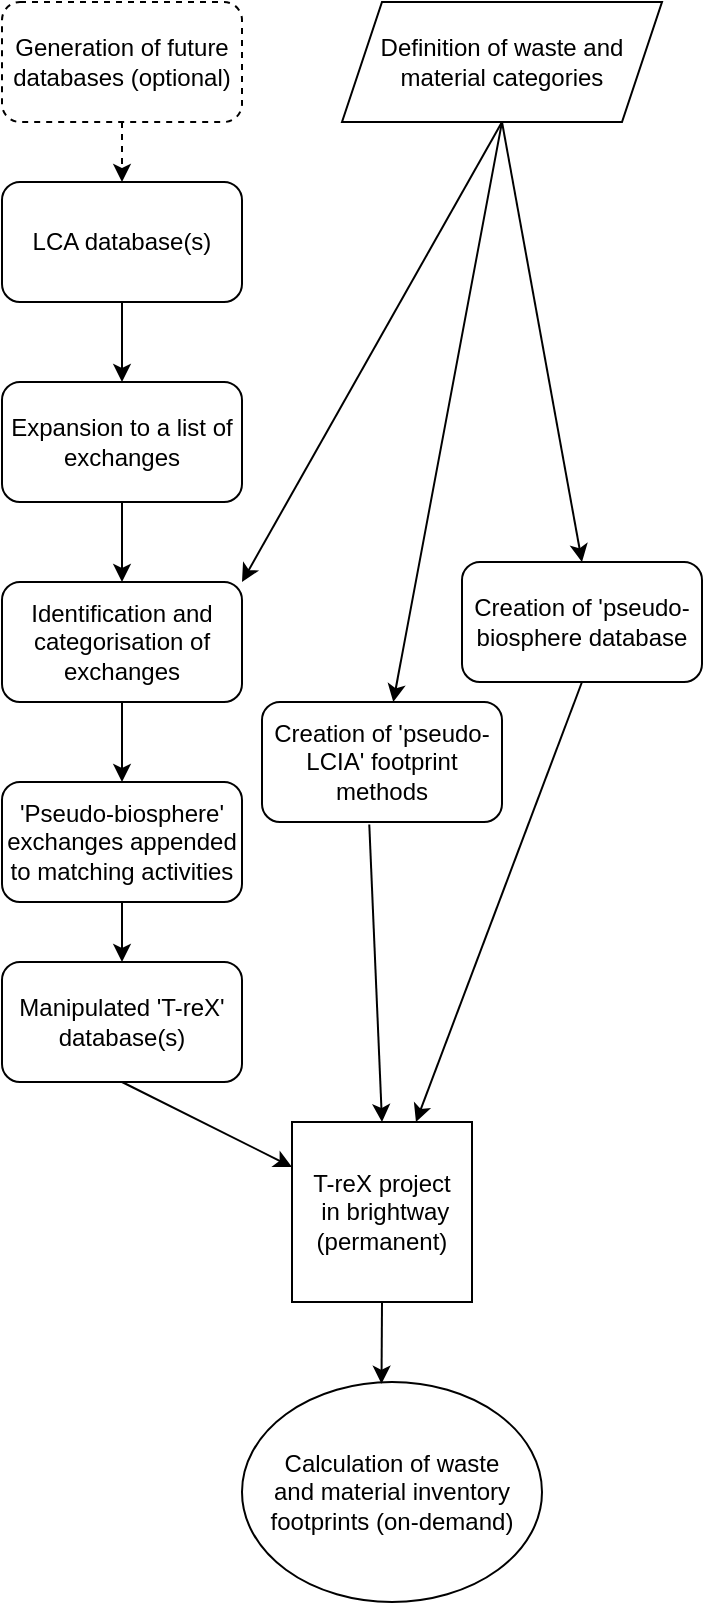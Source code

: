 <mxfile version="20.8.16" type="device"><diagram id="kgpKYQtTHZ0yAKxKKP6v" name="Page-1"><mxGraphModel dx="2625" dy="2130" grid="1" gridSize="10" guides="1" tooltips="1" connect="1" arrows="1" fold="1" page="1" pageScale="1" pageWidth="850" pageHeight="1100" math="0" shadow="0"><root><mxCell id="0"/><mxCell id="1" parent="0"/><mxCell id="K4tut8bEqWFa4FGhCs5Z-3" value="" style="edgeStyle=orthogonalEdgeStyle;rounded=0;orthogonalLoop=1;jettySize=auto;html=1;" edge="1" parent="1" source="K4tut8bEqWFa4FGhCs5Z-1" target="K4tut8bEqWFa4FGhCs5Z-2"><mxGeometry relative="1" as="geometry"/></mxCell><mxCell id="K4tut8bEqWFa4FGhCs5Z-1" value="LCA database(s)" style="rounded=1;whiteSpace=wrap;html=1;" vertex="1" parent="1"><mxGeometry x="-740" y="-940" width="120" height="60" as="geometry"/></mxCell><mxCell id="K4tut8bEqWFa4FGhCs5Z-6" value="" style="edgeStyle=orthogonalEdgeStyle;rounded=0;orthogonalLoop=1;jettySize=auto;html=1;" edge="1" parent="1" source="K4tut8bEqWFa4FGhCs5Z-2" target="K4tut8bEqWFa4FGhCs5Z-5"><mxGeometry relative="1" as="geometry"/></mxCell><mxCell id="K4tut8bEqWFa4FGhCs5Z-2" value="Expansion to a list of exchanges" style="whiteSpace=wrap;html=1;rounded=1;" vertex="1" parent="1"><mxGeometry x="-740" y="-840" width="120" height="60" as="geometry"/></mxCell><mxCell id="K4tut8bEqWFa4FGhCs5Z-10" value="" style="edgeStyle=orthogonalEdgeStyle;rounded=0;orthogonalLoop=1;jettySize=auto;html=1;" edge="1" parent="1" source="K4tut8bEqWFa4FGhCs5Z-5" target="K4tut8bEqWFa4FGhCs5Z-9"><mxGeometry relative="1" as="geometry"/></mxCell><mxCell id="K4tut8bEqWFa4FGhCs5Z-5" value="Identification and categorisation of exchanges" style="whiteSpace=wrap;html=1;rounded=1;" vertex="1" parent="1"><mxGeometry x="-740" y="-740" width="120" height="60" as="geometry"/></mxCell><mxCell id="K4tut8bEqWFa4FGhCs5Z-9" value="'Pseudo-biosphere' exchanges appended to matching activities" style="whiteSpace=wrap;html=1;rounded=1;" vertex="1" parent="1"><mxGeometry x="-740" y="-640" width="120" height="60" as="geometry"/></mxCell><mxCell id="K4tut8bEqWFa4FGhCs5Z-11" value="Definition of waste and material categories" style="shape=parallelogram;perimeter=parallelogramPerimeter;whiteSpace=wrap;html=1;fixedSize=1;" vertex="1" parent="1"><mxGeometry x="-570" y="-1030" width="160" height="60" as="geometry"/></mxCell><mxCell id="K4tut8bEqWFa4FGhCs5Z-12" value="Generation of future databases (optional)" style="rounded=1;whiteSpace=wrap;html=1;dashed=1;" vertex="1" parent="1"><mxGeometry x="-740" y="-1030" width="120" height="60" as="geometry"/></mxCell><mxCell id="K4tut8bEqWFa4FGhCs5Z-16" value="Creation of 'pseudo-LCIA' footprint methods" style="rounded=1;whiteSpace=wrap;html=1;" vertex="1" parent="1"><mxGeometry x="-610" y="-680" width="120" height="60" as="geometry"/></mxCell><mxCell id="K4tut8bEqWFa4FGhCs5Z-18" value="" style="endArrow=classic;html=1;rounded=0;exitX=0.5;exitY=1;exitDx=0;exitDy=0;entryX=1;entryY=0;entryDx=0;entryDy=0;" edge="1" parent="1" source="K4tut8bEqWFa4FGhCs5Z-11" target="K4tut8bEqWFa4FGhCs5Z-5"><mxGeometry width="50" height="50" relative="1" as="geometry"><mxPoint x="-550" y="-710" as="sourcePoint"/><mxPoint x="-500" y="-760" as="targetPoint"/></mxGeometry></mxCell><mxCell id="K4tut8bEqWFa4FGhCs5Z-19" value="" style="endArrow=classic;html=1;rounded=0;exitX=0.5;exitY=1;exitDx=0;exitDy=0;" edge="1" parent="1" source="K4tut8bEqWFa4FGhCs5Z-11" target="K4tut8bEqWFa4FGhCs5Z-16"><mxGeometry width="50" height="50" relative="1" as="geometry"><mxPoint x="-550" y="-770" as="sourcePoint"/><mxPoint x="-500" y="-820" as="targetPoint"/></mxGeometry></mxCell><mxCell id="K4tut8bEqWFa4FGhCs5Z-20" value="Creation of 'pseudo-biosphere database" style="rounded=1;whiteSpace=wrap;html=1;" vertex="1" parent="1"><mxGeometry x="-510" y="-750" width="120" height="60" as="geometry"/></mxCell><mxCell id="K4tut8bEqWFa4FGhCs5Z-21" value="" style="endArrow=classic;html=1;rounded=0;entryX=0.5;entryY=0;entryDx=0;entryDy=0;exitX=0.5;exitY=1;exitDx=0;exitDy=0;" edge="1" parent="1" source="K4tut8bEqWFa4FGhCs5Z-11" target="K4tut8bEqWFa4FGhCs5Z-20"><mxGeometry width="50" height="50" relative="1" as="geometry"><mxPoint x="-570" y="-970" as="sourcePoint"/><mxPoint x="-580" y="-960" as="targetPoint"/></mxGeometry></mxCell><mxCell id="K4tut8bEqWFa4FGhCs5Z-22" value="" style="endArrow=classic;html=1;rounded=0;exitX=0.5;exitY=1;exitDx=0;exitDy=0;entryX=0.5;entryY=0;entryDx=0;entryDy=0;dashed=1;" edge="1" parent="1" source="K4tut8bEqWFa4FGhCs5Z-12" target="K4tut8bEqWFa4FGhCs5Z-1"><mxGeometry width="50" height="50" relative="1" as="geometry"><mxPoint x="-680" y="-880" as="sourcePoint"/><mxPoint x="-630" y="-930" as="targetPoint"/></mxGeometry></mxCell><mxCell id="K4tut8bEqWFa4FGhCs5Z-24" value="Manipulated 'T-reX' database(s)" style="rounded=1;whiteSpace=wrap;html=1;" vertex="1" parent="1"><mxGeometry x="-740" y="-550" width="120" height="60" as="geometry"/></mxCell><mxCell id="K4tut8bEqWFa4FGhCs5Z-25" value="" style="endArrow=classic;html=1;rounded=0;exitX=0.5;exitY=1;exitDx=0;exitDy=0;entryX=0.5;entryY=0;entryDx=0;entryDy=0;" edge="1" parent="1" source="K4tut8bEqWFa4FGhCs5Z-9" target="K4tut8bEqWFa4FGhCs5Z-24"><mxGeometry width="50" height="50" relative="1" as="geometry"><mxPoint x="-840" y="-570" as="sourcePoint"/><mxPoint x="-790" y="-620" as="targetPoint"/></mxGeometry></mxCell><mxCell id="K4tut8bEqWFa4FGhCs5Z-26" value="Calculation of waste &lt;br&gt;and material inventory footprints (on-demand)" style="ellipse;whiteSpace=wrap;html=1;" vertex="1" parent="1"><mxGeometry x="-620" y="-340" width="150" height="110" as="geometry"/></mxCell><mxCell id="K4tut8bEqWFa4FGhCs5Z-27" value="" style="endArrow=classic;html=1;rounded=0;exitX=0.5;exitY=1;exitDx=0;exitDy=0;" edge="1" parent="1" source="K4tut8bEqWFa4FGhCs5Z-24" target="K4tut8bEqWFa4FGhCs5Z-29"><mxGeometry width="50" height="50" relative="1" as="geometry"><mxPoint x="-680" y="-390" as="sourcePoint"/><mxPoint x="-630" y="-440" as="targetPoint"/></mxGeometry></mxCell><mxCell id="K4tut8bEqWFa4FGhCs5Z-29" value="T-reX project&lt;br&gt;&amp;nbsp;in brightway&lt;br&gt;(permanent)" style="whiteSpace=wrap;html=1;aspect=fixed;" vertex="1" parent="1"><mxGeometry x="-595" y="-470" width="90" height="90" as="geometry"/></mxCell><mxCell id="K4tut8bEqWFa4FGhCs5Z-30" value="" style="endArrow=classic;html=1;rounded=0;exitX=0.447;exitY=1.021;exitDx=0;exitDy=0;exitPerimeter=0;entryX=0.5;entryY=0;entryDx=0;entryDy=0;" edge="1" parent="1" source="K4tut8bEqWFa4FGhCs5Z-16" target="K4tut8bEqWFa4FGhCs5Z-29"><mxGeometry width="50" height="50" relative="1" as="geometry"><mxPoint x="-200" y="-710" as="sourcePoint"/><mxPoint x="-150" y="-760" as="targetPoint"/></mxGeometry></mxCell><mxCell id="K4tut8bEqWFa4FGhCs5Z-32" value="" style="endArrow=classic;html=1;rounded=0;exitX=0.5;exitY=1;exitDx=0;exitDy=0;" edge="1" parent="1" source="K4tut8bEqWFa4FGhCs5Z-20" target="K4tut8bEqWFa4FGhCs5Z-29"><mxGeometry width="50" height="50" relative="1" as="geometry"><mxPoint x="-200" y="-710" as="sourcePoint"/><mxPoint x="-150" y="-760" as="targetPoint"/></mxGeometry></mxCell><mxCell id="K4tut8bEqWFa4FGhCs5Z-33" value="" style="endArrow=classic;html=1;rounded=0;exitX=0.5;exitY=1;exitDx=0;exitDy=0;entryX=0.465;entryY=0.008;entryDx=0;entryDy=0;entryPerimeter=0;" edge="1" parent="1" source="K4tut8bEqWFa4FGhCs5Z-29" target="K4tut8bEqWFa4FGhCs5Z-26"><mxGeometry width="50" height="50" relative="1" as="geometry"><mxPoint x="-200" y="-350" as="sourcePoint"/><mxPoint x="-150" y="-400" as="targetPoint"/></mxGeometry></mxCell></root></mxGraphModel></diagram></mxfile>